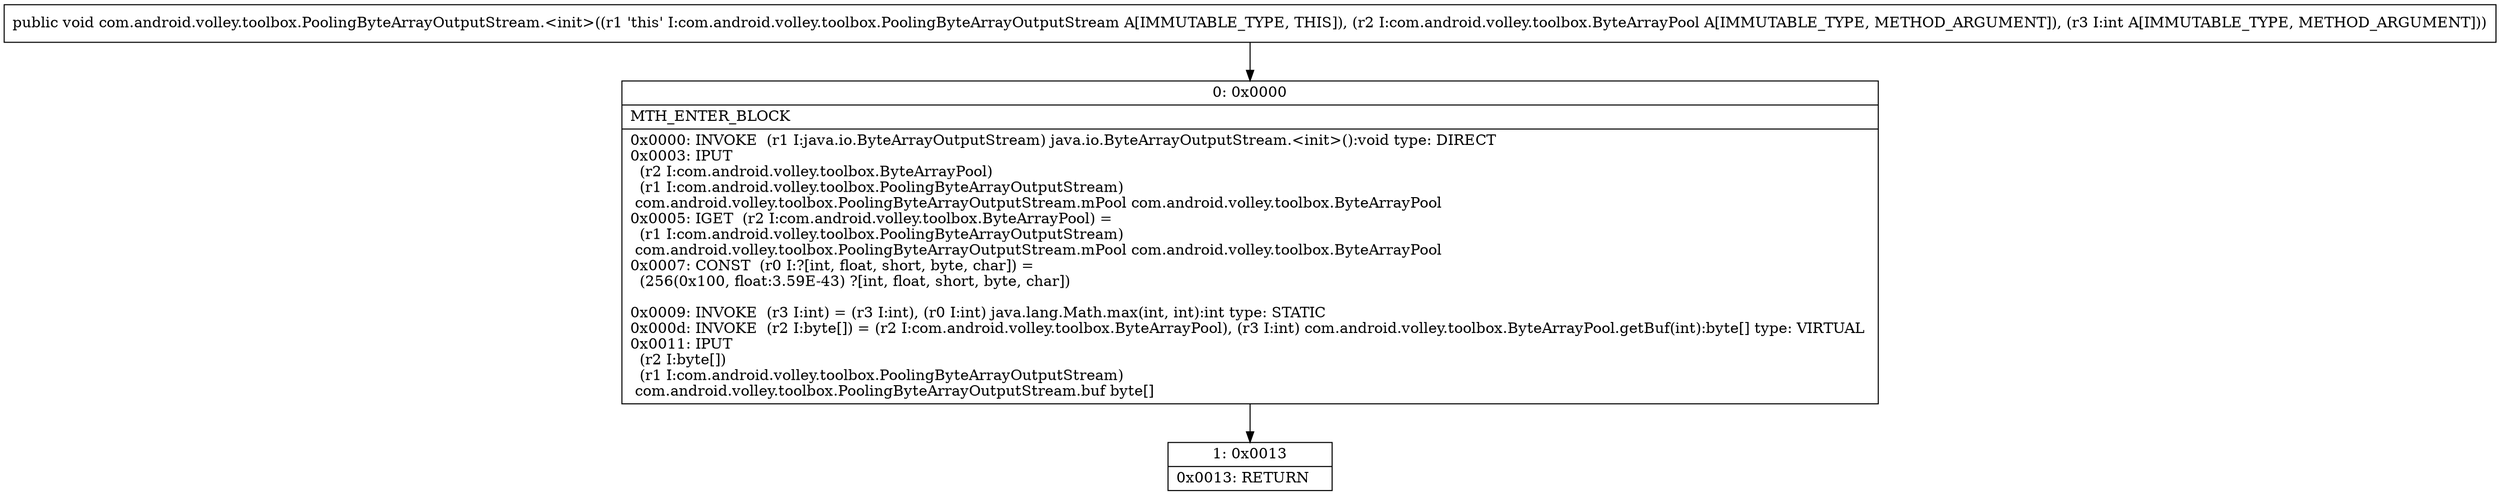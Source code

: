 digraph "CFG forcom.android.volley.toolbox.PoolingByteArrayOutputStream.\<init\>(Lcom\/android\/volley\/toolbox\/ByteArrayPool;I)V" {
Node_0 [shape=record,label="{0\:\ 0x0000|MTH_ENTER_BLOCK\l|0x0000: INVOKE  (r1 I:java.io.ByteArrayOutputStream) java.io.ByteArrayOutputStream.\<init\>():void type: DIRECT \l0x0003: IPUT  \l  (r2 I:com.android.volley.toolbox.ByteArrayPool)\l  (r1 I:com.android.volley.toolbox.PoolingByteArrayOutputStream)\l com.android.volley.toolbox.PoolingByteArrayOutputStream.mPool com.android.volley.toolbox.ByteArrayPool \l0x0005: IGET  (r2 I:com.android.volley.toolbox.ByteArrayPool) = \l  (r1 I:com.android.volley.toolbox.PoolingByteArrayOutputStream)\l com.android.volley.toolbox.PoolingByteArrayOutputStream.mPool com.android.volley.toolbox.ByteArrayPool \l0x0007: CONST  (r0 I:?[int, float, short, byte, char]) = \l  (256(0x100, float:3.59E\-43) ?[int, float, short, byte, char])\l \l0x0009: INVOKE  (r3 I:int) = (r3 I:int), (r0 I:int) java.lang.Math.max(int, int):int type: STATIC \l0x000d: INVOKE  (r2 I:byte[]) = (r2 I:com.android.volley.toolbox.ByteArrayPool), (r3 I:int) com.android.volley.toolbox.ByteArrayPool.getBuf(int):byte[] type: VIRTUAL \l0x0011: IPUT  \l  (r2 I:byte[])\l  (r1 I:com.android.volley.toolbox.PoolingByteArrayOutputStream)\l com.android.volley.toolbox.PoolingByteArrayOutputStream.buf byte[] \l}"];
Node_1 [shape=record,label="{1\:\ 0x0013|0x0013: RETURN   \l}"];
MethodNode[shape=record,label="{public void com.android.volley.toolbox.PoolingByteArrayOutputStream.\<init\>((r1 'this' I:com.android.volley.toolbox.PoolingByteArrayOutputStream A[IMMUTABLE_TYPE, THIS]), (r2 I:com.android.volley.toolbox.ByteArrayPool A[IMMUTABLE_TYPE, METHOD_ARGUMENT]), (r3 I:int A[IMMUTABLE_TYPE, METHOD_ARGUMENT])) }"];
MethodNode -> Node_0;
Node_0 -> Node_1;
}

